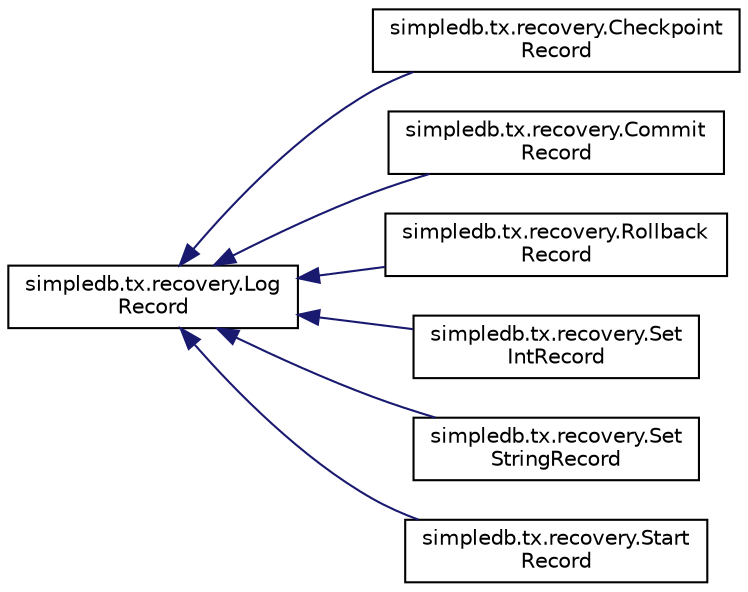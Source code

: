 digraph "Graphical Class Hierarchy"
{
  edge [fontname="Helvetica",fontsize="10",labelfontname="Helvetica",labelfontsize="10"];
  node [fontname="Helvetica",fontsize="10",shape=record];
  rankdir="LR";
  Node0 [label="simpledb.tx.recovery.Log\lRecord",height=0.2,width=0.4,color="black", fillcolor="white", style="filled",URL="$interfacesimpledb_1_1tx_1_1recovery_1_1LogRecord.html"];
  Node0 -> Node1 [dir="back",color="midnightblue",fontsize="10",style="solid",fontname="Helvetica"];
  Node1 [label="simpledb.tx.recovery.Checkpoint\lRecord",height=0.2,width=0.4,color="black", fillcolor="white", style="filled",URL="$classsimpledb_1_1tx_1_1recovery_1_1CheckpointRecord.html"];
  Node0 -> Node2 [dir="back",color="midnightblue",fontsize="10",style="solid",fontname="Helvetica"];
  Node2 [label="simpledb.tx.recovery.Commit\lRecord",height=0.2,width=0.4,color="black", fillcolor="white", style="filled",URL="$classsimpledb_1_1tx_1_1recovery_1_1CommitRecord.html"];
  Node0 -> Node3 [dir="back",color="midnightblue",fontsize="10",style="solid",fontname="Helvetica"];
  Node3 [label="simpledb.tx.recovery.Rollback\lRecord",height=0.2,width=0.4,color="black", fillcolor="white", style="filled",URL="$classsimpledb_1_1tx_1_1recovery_1_1RollbackRecord.html"];
  Node0 -> Node4 [dir="back",color="midnightblue",fontsize="10",style="solid",fontname="Helvetica"];
  Node4 [label="simpledb.tx.recovery.Set\lIntRecord",height=0.2,width=0.4,color="black", fillcolor="white", style="filled",URL="$classsimpledb_1_1tx_1_1recovery_1_1SetIntRecord.html"];
  Node0 -> Node5 [dir="back",color="midnightblue",fontsize="10",style="solid",fontname="Helvetica"];
  Node5 [label="simpledb.tx.recovery.Set\lStringRecord",height=0.2,width=0.4,color="black", fillcolor="white", style="filled",URL="$classsimpledb_1_1tx_1_1recovery_1_1SetStringRecord.html"];
  Node0 -> Node6 [dir="back",color="midnightblue",fontsize="10",style="solid",fontname="Helvetica"];
  Node6 [label="simpledb.tx.recovery.Start\lRecord",height=0.2,width=0.4,color="black", fillcolor="white", style="filled",URL="$classsimpledb_1_1tx_1_1recovery_1_1StartRecord.html"];
}
